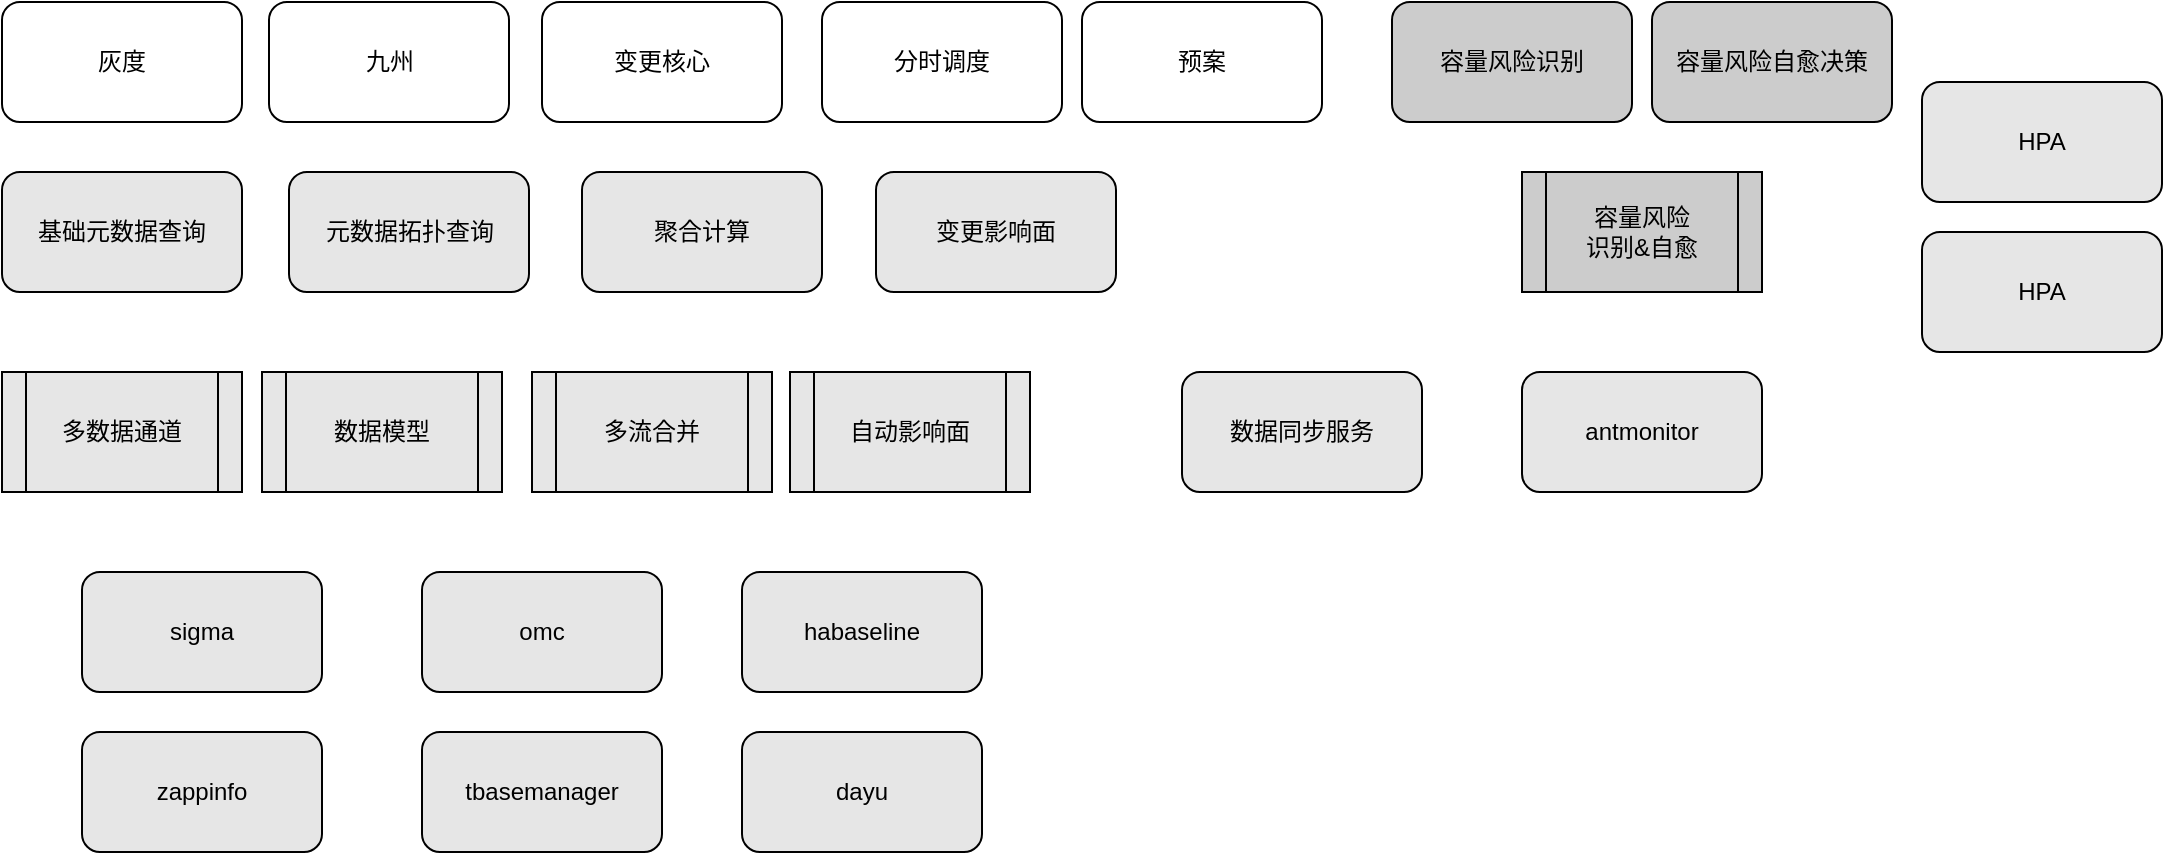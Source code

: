 <mxfile version="14.1.8" type="github">
  <diagram id="XT3WWWGMgkJP05g88cFa" name="Page-1">
    <mxGraphModel dx="1426" dy="681" grid="1" gridSize="10" guides="1" tooltips="1" connect="1" arrows="1" fold="1" page="1" pageScale="1" pageWidth="827" pageHeight="1169" math="0" shadow="0">
      <root>
        <mxCell id="0" />
        <mxCell id="1" parent="0" />
        <mxCell id="TkghUFZrF8ry54mGgHcR-1" value="数据模型" style="shape=process;whiteSpace=wrap;html=1;backgroundOutline=1;fillColor=#E6E6E6;" parent="1" vertex="1">
          <mxGeometry x="210" y="670" width="120" height="60" as="geometry" />
        </mxCell>
        <mxCell id="TkghUFZrF8ry54mGgHcR-2" value="容量风险&lt;br&gt;识别&amp;amp;自愈" style="shape=process;whiteSpace=wrap;html=1;backgroundOutline=1;fillColor=#CCCCCC;" parent="1" vertex="1">
          <mxGeometry x="840" y="570" width="120" height="60" as="geometry" />
        </mxCell>
        <mxCell id="TkghUFZrF8ry54mGgHcR-3" value="容量风险识别" style="rounded=1;whiteSpace=wrap;html=1;fillColor=#CCCCCC;" parent="1" vertex="1">
          <mxGeometry x="775" y="485" width="120" height="60" as="geometry" />
        </mxCell>
        <mxCell id="TkghUFZrF8ry54mGgHcR-4" value="容量风险自愈决策" style="rounded=1;whiteSpace=wrap;html=1;fillColor=#CCCCCC;" parent="1" vertex="1">
          <mxGeometry x="905" y="485" width="120" height="60" as="geometry" />
        </mxCell>
        <mxCell id="TkghUFZrF8ry54mGgHcR-5" value="九州" style="rounded=1;whiteSpace=wrap;html=1;fillColor=none;" parent="1" vertex="1">
          <mxGeometry x="213.5" y="485" width="120" height="60" as="geometry" />
        </mxCell>
        <mxCell id="TkghUFZrF8ry54mGgHcR-6" value="变更核心" style="rounded=1;whiteSpace=wrap;html=1;fillColor=none;" parent="1" vertex="1">
          <mxGeometry x="350" y="485" width="120" height="60" as="geometry" />
        </mxCell>
        <mxCell id="TkghUFZrF8ry54mGgHcR-7" value="元数据拓扑查询" style="rounded=1;whiteSpace=wrap;html=1;fillColor=#E6E6E6;" parent="1" vertex="1">
          <mxGeometry x="223.5" y="570" width="120" height="60" as="geometry" />
        </mxCell>
        <mxCell id="TkghUFZrF8ry54mGgHcR-8" value="灰度" style="rounded=1;whiteSpace=wrap;html=1;fillColor=none;" parent="1" vertex="1">
          <mxGeometry x="80" y="485" width="120" height="60" as="geometry" />
        </mxCell>
        <mxCell id="TkghUFZrF8ry54mGgHcR-10" value="分时调度" style="rounded=1;whiteSpace=wrap;html=1;fillColor=none;" parent="1" vertex="1">
          <mxGeometry x="490" y="485" width="120" height="60" as="geometry" />
        </mxCell>
        <mxCell id="TkghUFZrF8ry54mGgHcR-11" value="预案" style="rounded=1;whiteSpace=wrap;html=1;fillColor=none;" parent="1" vertex="1">
          <mxGeometry x="620" y="485" width="120" height="60" as="geometry" />
        </mxCell>
        <mxCell id="TkghUFZrF8ry54mGgHcR-12" value="变更影响面" style="rounded=1;whiteSpace=wrap;html=1;fillColor=#E6E6E6;" parent="1" vertex="1">
          <mxGeometry x="517" y="570" width="120" height="60" as="geometry" />
        </mxCell>
        <mxCell id="TkghUFZrF8ry54mGgHcR-13" value="数据同步服务" style="rounded=1;whiteSpace=wrap;html=1;fillColor=#E6E6E6;" parent="1" vertex="1">
          <mxGeometry x="670" y="670" width="120" height="60" as="geometry" />
        </mxCell>
        <mxCell id="TkghUFZrF8ry54mGgHcR-14" value="聚合计算" style="rounded=1;whiteSpace=wrap;html=1;fillColor=#E6E6E6;" parent="1" vertex="1">
          <mxGeometry x="370" y="570" width="120" height="60" as="geometry" />
        </mxCell>
        <mxCell id="TkghUFZrF8ry54mGgHcR-15" value="基础元数据查询" style="rounded=1;whiteSpace=wrap;html=1;fillColor=#E6E6E6;" parent="1" vertex="1">
          <mxGeometry x="80" y="570" width="120" height="60" as="geometry" />
        </mxCell>
        <mxCell id="e9s7yDQAEAug-rcaoDuI-22" value="sigma" style="rounded=1;whiteSpace=wrap;html=1;fillColor=#E6E6E6;" vertex="1" parent="1">
          <mxGeometry x="120" y="770" width="120" height="60" as="geometry" />
        </mxCell>
        <mxCell id="e9s7yDQAEAug-rcaoDuI-23" value="zappinfo" style="rounded=1;whiteSpace=wrap;html=1;fillColor=#E6E6E6;" vertex="1" parent="1">
          <mxGeometry x="120" y="850" width="120" height="60" as="geometry" />
        </mxCell>
        <mxCell id="e9s7yDQAEAug-rcaoDuI-24" value="dayu" style="rounded=1;whiteSpace=wrap;html=1;fillColor=#E6E6E6;" vertex="1" parent="1">
          <mxGeometry x="450" y="850" width="120" height="60" as="geometry" />
        </mxCell>
        <mxCell id="e9s7yDQAEAug-rcaoDuI-25" value="omc" style="rounded=1;whiteSpace=wrap;html=1;fillColor=#E6E6E6;" vertex="1" parent="1">
          <mxGeometry x="290" y="770" width="120" height="60" as="geometry" />
        </mxCell>
        <mxCell id="e9s7yDQAEAug-rcaoDuI-26" value="tbasemanager" style="rounded=1;whiteSpace=wrap;html=1;fillColor=#E6E6E6;" vertex="1" parent="1">
          <mxGeometry x="290" y="850" width="120" height="60" as="geometry" />
        </mxCell>
        <mxCell id="e9s7yDQAEAug-rcaoDuI-27" value="antmonitor" style="rounded=1;whiteSpace=wrap;html=1;fillColor=#E6E6E6;" vertex="1" parent="1">
          <mxGeometry x="840" y="670" width="120" height="60" as="geometry" />
        </mxCell>
        <mxCell id="e9s7yDQAEAug-rcaoDuI-29" value="habaseline" style="rounded=1;whiteSpace=wrap;html=1;fillColor=#E6E6E6;" vertex="1" parent="1">
          <mxGeometry x="450" y="770" width="120" height="60" as="geometry" />
        </mxCell>
        <mxCell id="e9s7yDQAEAug-rcaoDuI-30" value="多流合并" style="shape=process;whiteSpace=wrap;html=1;backgroundOutline=1;fillColor=#E6E6E6;" vertex="1" parent="1">
          <mxGeometry x="345" y="670" width="120" height="60" as="geometry" />
        </mxCell>
        <mxCell id="e9s7yDQAEAug-rcaoDuI-31" value="自动影响面" style="shape=process;whiteSpace=wrap;html=1;backgroundOutline=1;fillColor=#E6E6E6;" vertex="1" parent="1">
          <mxGeometry x="474" y="670" width="120" height="60" as="geometry" />
        </mxCell>
        <mxCell id="e9s7yDQAEAug-rcaoDuI-32" value="多数据通道" style="shape=process;whiteSpace=wrap;html=1;backgroundOutline=1;fillColor=#E6E6E6;" vertex="1" parent="1">
          <mxGeometry x="80" y="670" width="120" height="60" as="geometry" />
        </mxCell>
        <mxCell id="e9s7yDQAEAug-rcaoDuI-33" value="HPA" style="rounded=1;whiteSpace=wrap;html=1;fillColor=#E6E6E6;" vertex="1" parent="1">
          <mxGeometry x="1040" y="525" width="120" height="60" as="geometry" />
        </mxCell>
        <mxCell id="e9s7yDQAEAug-rcaoDuI-34" value="HPA" style="rounded=1;whiteSpace=wrap;html=1;fillColor=#E6E6E6;" vertex="1" parent="1">
          <mxGeometry x="1040" y="600" width="120" height="60" as="geometry" />
        </mxCell>
      </root>
    </mxGraphModel>
  </diagram>
</mxfile>
